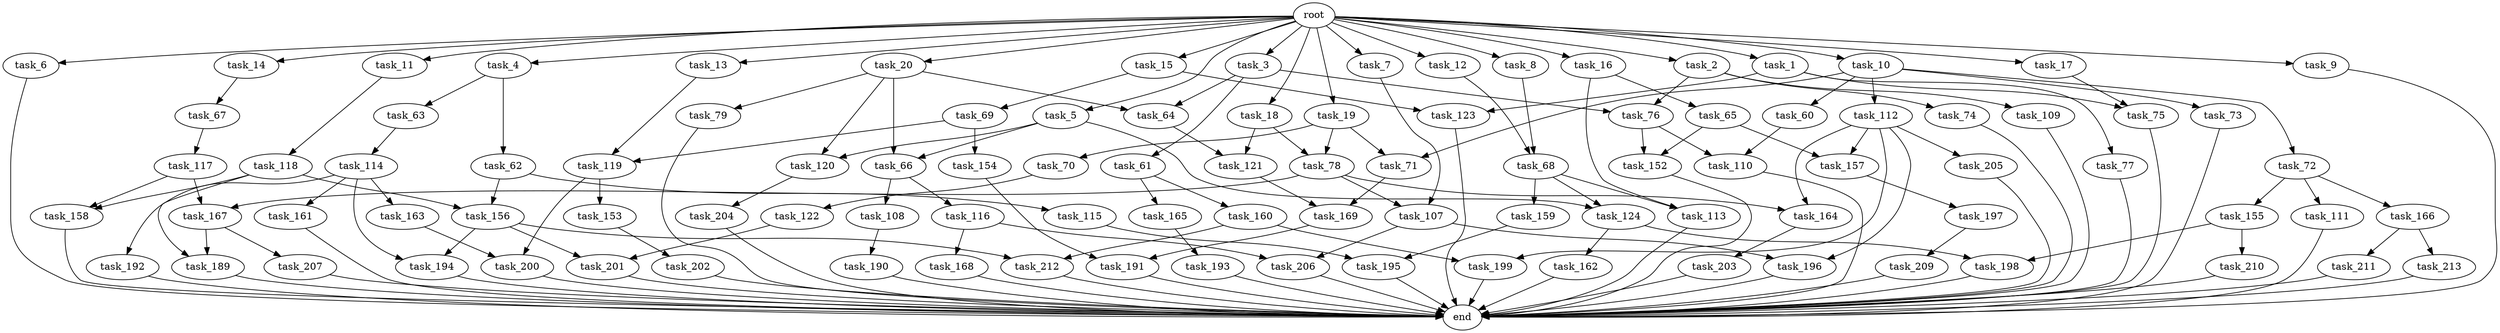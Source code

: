 digraph G {
  task_207 [size="137438953.472000"];
  task_192 [size="858993459.200000"];
  task_16 [size="1.024000"];
  task_212 [size="292057776.128000"];
  task_168 [size="34359738.368000"];
  task_155 [size="309237645.312000"];
  task_158 [size="773094113.280000"];
  task_19 [size="1.024000"];
  task_12 [size="1.024000"];
  task_190 [size="214748364.800000"];
  task_119 [size="858993459.200000"];
  task_13 [size="1.024000"];
  task_11 [size="1.024000"];
  task_20 [size="1.024000"];
  task_166 [size="309237645.312000"];
  task_60 [size="309237645.312000"];
  task_111 [size="309237645.312000"];
  task_113 [size="687194767.360000"];
  task_162 [size="214748364.800000"];
  task_62 [size="420906795.008000"];
  task_189 [size="214748364.800000"];
  task_107 [size="833223655.424000"];
  task_1 [size="1.024000"];
  task_108 [size="549755813.888000"];
  task_156 [size="111669149.696000"];
  task_123 [size="171798691.840000"];
  task_6 [size="1.024000"];
  task_79 [size="34359738.368000"];
  task_72 [size="309237645.312000"];
  task_200 [size="627065225.216000"];
  task_5 [size="1.024000"];
  task_63 [size="420906795.008000"];
  root [size="0.000000"];
  task_202 [size="77309411.328000"];
  task_117 [size="858993459.200000"];
  task_7 [size="1.024000"];
  task_74 [size="309237645.312000"];
  task_118 [size="858993459.200000"];
  task_159 [size="137438953.472000"];
  task_152 [size="498216206.336000"];
  task_157 [size="841813590.016000"];
  task_198 [size="910533066.752000"];
  task_203 [size="137438953.472000"];
  task_115 [size="34359738.368000"];
  task_77 [size="137438953.472000"];
  task_210 [size="695784701.952000"];
  task_165 [size="695784701.952000"];
  task_209 [size="420906795.008000"];
  task_110 [size="627065225.216000"];
  task_66 [size="68719476.736000"];
  task_4 [size="1.024000"];
  task_191 [size="910533066.752000"];
  task_112 [size="309237645.312000"];
  task_199 [size="635655159.808000"];
  task_65 [size="549755813.888000"];
  task_73 [size="309237645.312000"];
  task_76 [size="386547056.640000"];
  task_167 [size="833223655.424000"];
  task_61 [size="77309411.328000"];
  task_114 [size="549755813.888000"];
  task_10 [size="1.024000"];
  task_213 [size="214748364.800000"];
  task_14 [size="1.024000"];
  task_163 [size="858993459.200000"];
  task_122 [size="77309411.328000"];
  task_69 [size="34359738.368000"];
  task_18 [size="1.024000"];
  task_153 [size="549755813.888000"];
  task_75 [size="996432412.672000"];
  task_64 [size="111669149.696000"];
  task_121 [size="1073741824.000000"];
  task_15 [size="1.024000"];
  task_169 [size="343597383.680000"];
  end [size="0.000000"];
  task_164 [size="558345748.480000"];
  task_211 [size="214748364.800000"];
  task_196 [size="455266533.376000"];
  task_70 [size="549755813.888000"];
  task_160 [size="695784701.952000"];
  task_193 [size="77309411.328000"];
  task_78 [size="764504178.688000"];
  task_3 [size="1.024000"];
  task_71 [size="858993459.200000"];
  task_197 [size="858993459.200000"];
  task_201 [size="386547056.640000"];
  task_194 [size="936302870.528000"];
  task_109 [size="309237645.312000"];
  task_8 [size="1.024000"];
  task_154 [size="549755813.888000"];
  task_9 [size="1.024000"];
  task_120 [size="68719476.736000"];
  task_2 [size="1.024000"];
  task_67 [size="549755813.888000"];
  task_161 [size="858993459.200000"];
  task_17 [size="1.024000"];
  task_204 [size="420906795.008000"];
  task_195 [size="498216206.336000"];
  task_205 [size="420906795.008000"];
  task_116 [size="549755813.888000"];
  task_124 [size="171798691.840000"];
  task_68 [size="910533066.752000"];
  task_206 [size="68719476.736000"];

  task_207 -> end [size="1.000000"];
  task_192 -> end [size="1.000000"];
  task_16 -> task_113 [size="536870912.000000"];
  task_16 -> task_65 [size="536870912.000000"];
  task_212 -> end [size="1.000000"];
  task_168 -> end [size="1.000000"];
  task_155 -> task_210 [size="679477248.000000"];
  task_155 -> task_198 [size="679477248.000000"];
  task_158 -> end [size="1.000000"];
  task_19 -> task_70 [size="536870912.000000"];
  task_19 -> task_71 [size="536870912.000000"];
  task_19 -> task_78 [size="536870912.000000"];
  task_12 -> task_68 [size="679477248.000000"];
  task_190 -> end [size="1.000000"];
  task_119 -> task_153 [size="536870912.000000"];
  task_119 -> task_200 [size="536870912.000000"];
  task_13 -> task_119 [size="301989888.000000"];
  task_11 -> task_118 [size="838860800.000000"];
  task_20 -> task_66 [size="33554432.000000"];
  task_20 -> task_64 [size="33554432.000000"];
  task_20 -> task_79 [size="33554432.000000"];
  task_20 -> task_120 [size="33554432.000000"];
  task_166 -> task_211 [size="209715200.000000"];
  task_166 -> task_213 [size="209715200.000000"];
  task_60 -> task_110 [size="536870912.000000"];
  task_111 -> end [size="1.000000"];
  task_113 -> end [size="1.000000"];
  task_162 -> end [size="1.000000"];
  task_62 -> task_156 [size="33554432.000000"];
  task_62 -> task_115 [size="33554432.000000"];
  task_189 -> end [size="1.000000"];
  task_107 -> task_206 [size="33554432.000000"];
  task_107 -> task_196 [size="33554432.000000"];
  task_1 -> task_75 [size="134217728.000000"];
  task_1 -> task_123 [size="134217728.000000"];
  task_1 -> task_77 [size="134217728.000000"];
  task_108 -> task_190 [size="209715200.000000"];
  task_156 -> task_212 [size="75497472.000000"];
  task_156 -> task_201 [size="75497472.000000"];
  task_156 -> task_194 [size="75497472.000000"];
  task_123 -> end [size="1.000000"];
  task_6 -> end [size="1.000000"];
  task_79 -> end [size="1.000000"];
  task_72 -> task_111 [size="301989888.000000"];
  task_72 -> task_166 [size="301989888.000000"];
  task_72 -> task_155 [size="301989888.000000"];
  task_200 -> end [size="1.000000"];
  task_5 -> task_66 [size="33554432.000000"];
  task_5 -> task_124 [size="33554432.000000"];
  task_5 -> task_120 [size="33554432.000000"];
  task_63 -> task_114 [size="536870912.000000"];
  root -> task_2 [size="1.000000"];
  root -> task_7 [size="1.000000"];
  root -> task_5 [size="1.000000"];
  root -> task_11 [size="1.000000"];
  root -> task_20 [size="1.000000"];
  root -> task_10 [size="1.000000"];
  root -> task_16 [size="1.000000"];
  root -> task_4 [size="1.000000"];
  root -> task_17 [size="1.000000"];
  root -> task_3 [size="1.000000"];
  root -> task_13 [size="1.000000"];
  root -> task_18 [size="1.000000"];
  root -> task_9 [size="1.000000"];
  root -> task_19 [size="1.000000"];
  root -> task_6 [size="1.000000"];
  root -> task_14 [size="1.000000"];
  root -> task_8 [size="1.000000"];
  root -> task_12 [size="1.000000"];
  root -> task_15 [size="1.000000"];
  root -> task_1 [size="1.000000"];
  task_202 -> end [size="1.000000"];
  task_117 -> task_158 [size="679477248.000000"];
  task_117 -> task_167 [size="679477248.000000"];
  task_7 -> task_107 [size="679477248.000000"];
  task_74 -> end [size="1.000000"];
  task_118 -> task_156 [size="75497472.000000"];
  task_118 -> task_158 [size="75497472.000000"];
  task_118 -> task_189 [size="75497472.000000"];
  task_159 -> task_195 [size="75497472.000000"];
  task_152 -> end [size="1.000000"];
  task_157 -> task_197 [size="838860800.000000"];
  task_198 -> end [size="1.000000"];
  task_203 -> end [size="1.000000"];
  task_115 -> task_195 [size="411041792.000000"];
  task_77 -> end [size="1.000000"];
  task_210 -> end [size="1.000000"];
  task_165 -> task_193 [size="75497472.000000"];
  task_209 -> end [size="1.000000"];
  task_110 -> end [size="1.000000"];
  task_66 -> task_108 [size="536870912.000000"];
  task_66 -> task_116 [size="536870912.000000"];
  task_4 -> task_62 [size="411041792.000000"];
  task_4 -> task_63 [size="411041792.000000"];
  task_191 -> end [size="1.000000"];
  task_112 -> task_205 [size="411041792.000000"];
  task_112 -> task_164 [size="411041792.000000"];
  task_112 -> task_157 [size="411041792.000000"];
  task_112 -> task_199 [size="411041792.000000"];
  task_112 -> task_196 [size="411041792.000000"];
  task_199 -> end [size="1.000000"];
  task_65 -> task_152 [size="411041792.000000"];
  task_65 -> task_157 [size="411041792.000000"];
  task_73 -> end [size="1.000000"];
  task_76 -> task_152 [size="75497472.000000"];
  task_76 -> task_110 [size="75497472.000000"];
  task_167 -> task_189 [size="134217728.000000"];
  task_167 -> task_207 [size="134217728.000000"];
  task_61 -> task_160 [size="679477248.000000"];
  task_61 -> task_165 [size="679477248.000000"];
  task_114 -> task_163 [size="838860800.000000"];
  task_114 -> task_192 [size="838860800.000000"];
  task_114 -> task_161 [size="838860800.000000"];
  task_114 -> task_194 [size="838860800.000000"];
  task_10 -> task_71 [size="301989888.000000"];
  task_10 -> task_73 [size="301989888.000000"];
  task_10 -> task_60 [size="301989888.000000"];
  task_10 -> task_112 [size="301989888.000000"];
  task_10 -> task_72 [size="301989888.000000"];
  task_213 -> end [size="1.000000"];
  task_14 -> task_67 [size="536870912.000000"];
  task_163 -> task_200 [size="75497472.000000"];
  task_122 -> task_201 [size="301989888.000000"];
  task_69 -> task_119 [size="536870912.000000"];
  task_69 -> task_154 [size="536870912.000000"];
  task_18 -> task_78 [size="209715200.000000"];
  task_18 -> task_121 [size="209715200.000000"];
  task_153 -> task_202 [size="75497472.000000"];
  task_75 -> end [size="1.000000"];
  task_64 -> task_121 [size="838860800.000000"];
  task_121 -> task_169 [size="33554432.000000"];
  task_15 -> task_123 [size="33554432.000000"];
  task_15 -> task_69 [size="33554432.000000"];
  task_169 -> task_191 [size="679477248.000000"];
  task_164 -> task_203 [size="134217728.000000"];
  task_211 -> end [size="1.000000"];
  task_196 -> end [size="1.000000"];
  task_70 -> task_122 [size="75497472.000000"];
  task_160 -> task_212 [size="209715200.000000"];
  task_160 -> task_199 [size="209715200.000000"];
  task_193 -> end [size="1.000000"];
  task_78 -> task_164 [size="134217728.000000"];
  task_78 -> task_167 [size="134217728.000000"];
  task_78 -> task_107 [size="134217728.000000"];
  task_3 -> task_61 [size="75497472.000000"];
  task_3 -> task_64 [size="75497472.000000"];
  task_3 -> task_76 [size="75497472.000000"];
  task_71 -> task_169 [size="301989888.000000"];
  task_197 -> task_209 [size="411041792.000000"];
  task_201 -> end [size="1.000000"];
  task_194 -> end [size="1.000000"];
  task_109 -> end [size="1.000000"];
  task_8 -> task_68 [size="209715200.000000"];
  task_154 -> task_191 [size="209715200.000000"];
  task_9 -> end [size="1.000000"];
  task_120 -> task_204 [size="411041792.000000"];
  task_2 -> task_74 [size="301989888.000000"];
  task_2 -> task_76 [size="301989888.000000"];
  task_2 -> task_109 [size="301989888.000000"];
  task_67 -> task_117 [size="838860800.000000"];
  task_161 -> end [size="1.000000"];
  task_17 -> task_75 [size="838860800.000000"];
  task_204 -> end [size="1.000000"];
  task_195 -> end [size="1.000000"];
  task_205 -> end [size="1.000000"];
  task_116 -> task_168 [size="33554432.000000"];
  task_116 -> task_206 [size="33554432.000000"];
  task_124 -> task_162 [size="209715200.000000"];
  task_124 -> task_198 [size="209715200.000000"];
  task_68 -> task_113 [size="134217728.000000"];
  task_68 -> task_159 [size="134217728.000000"];
  task_68 -> task_124 [size="134217728.000000"];
  task_206 -> end [size="1.000000"];
}
